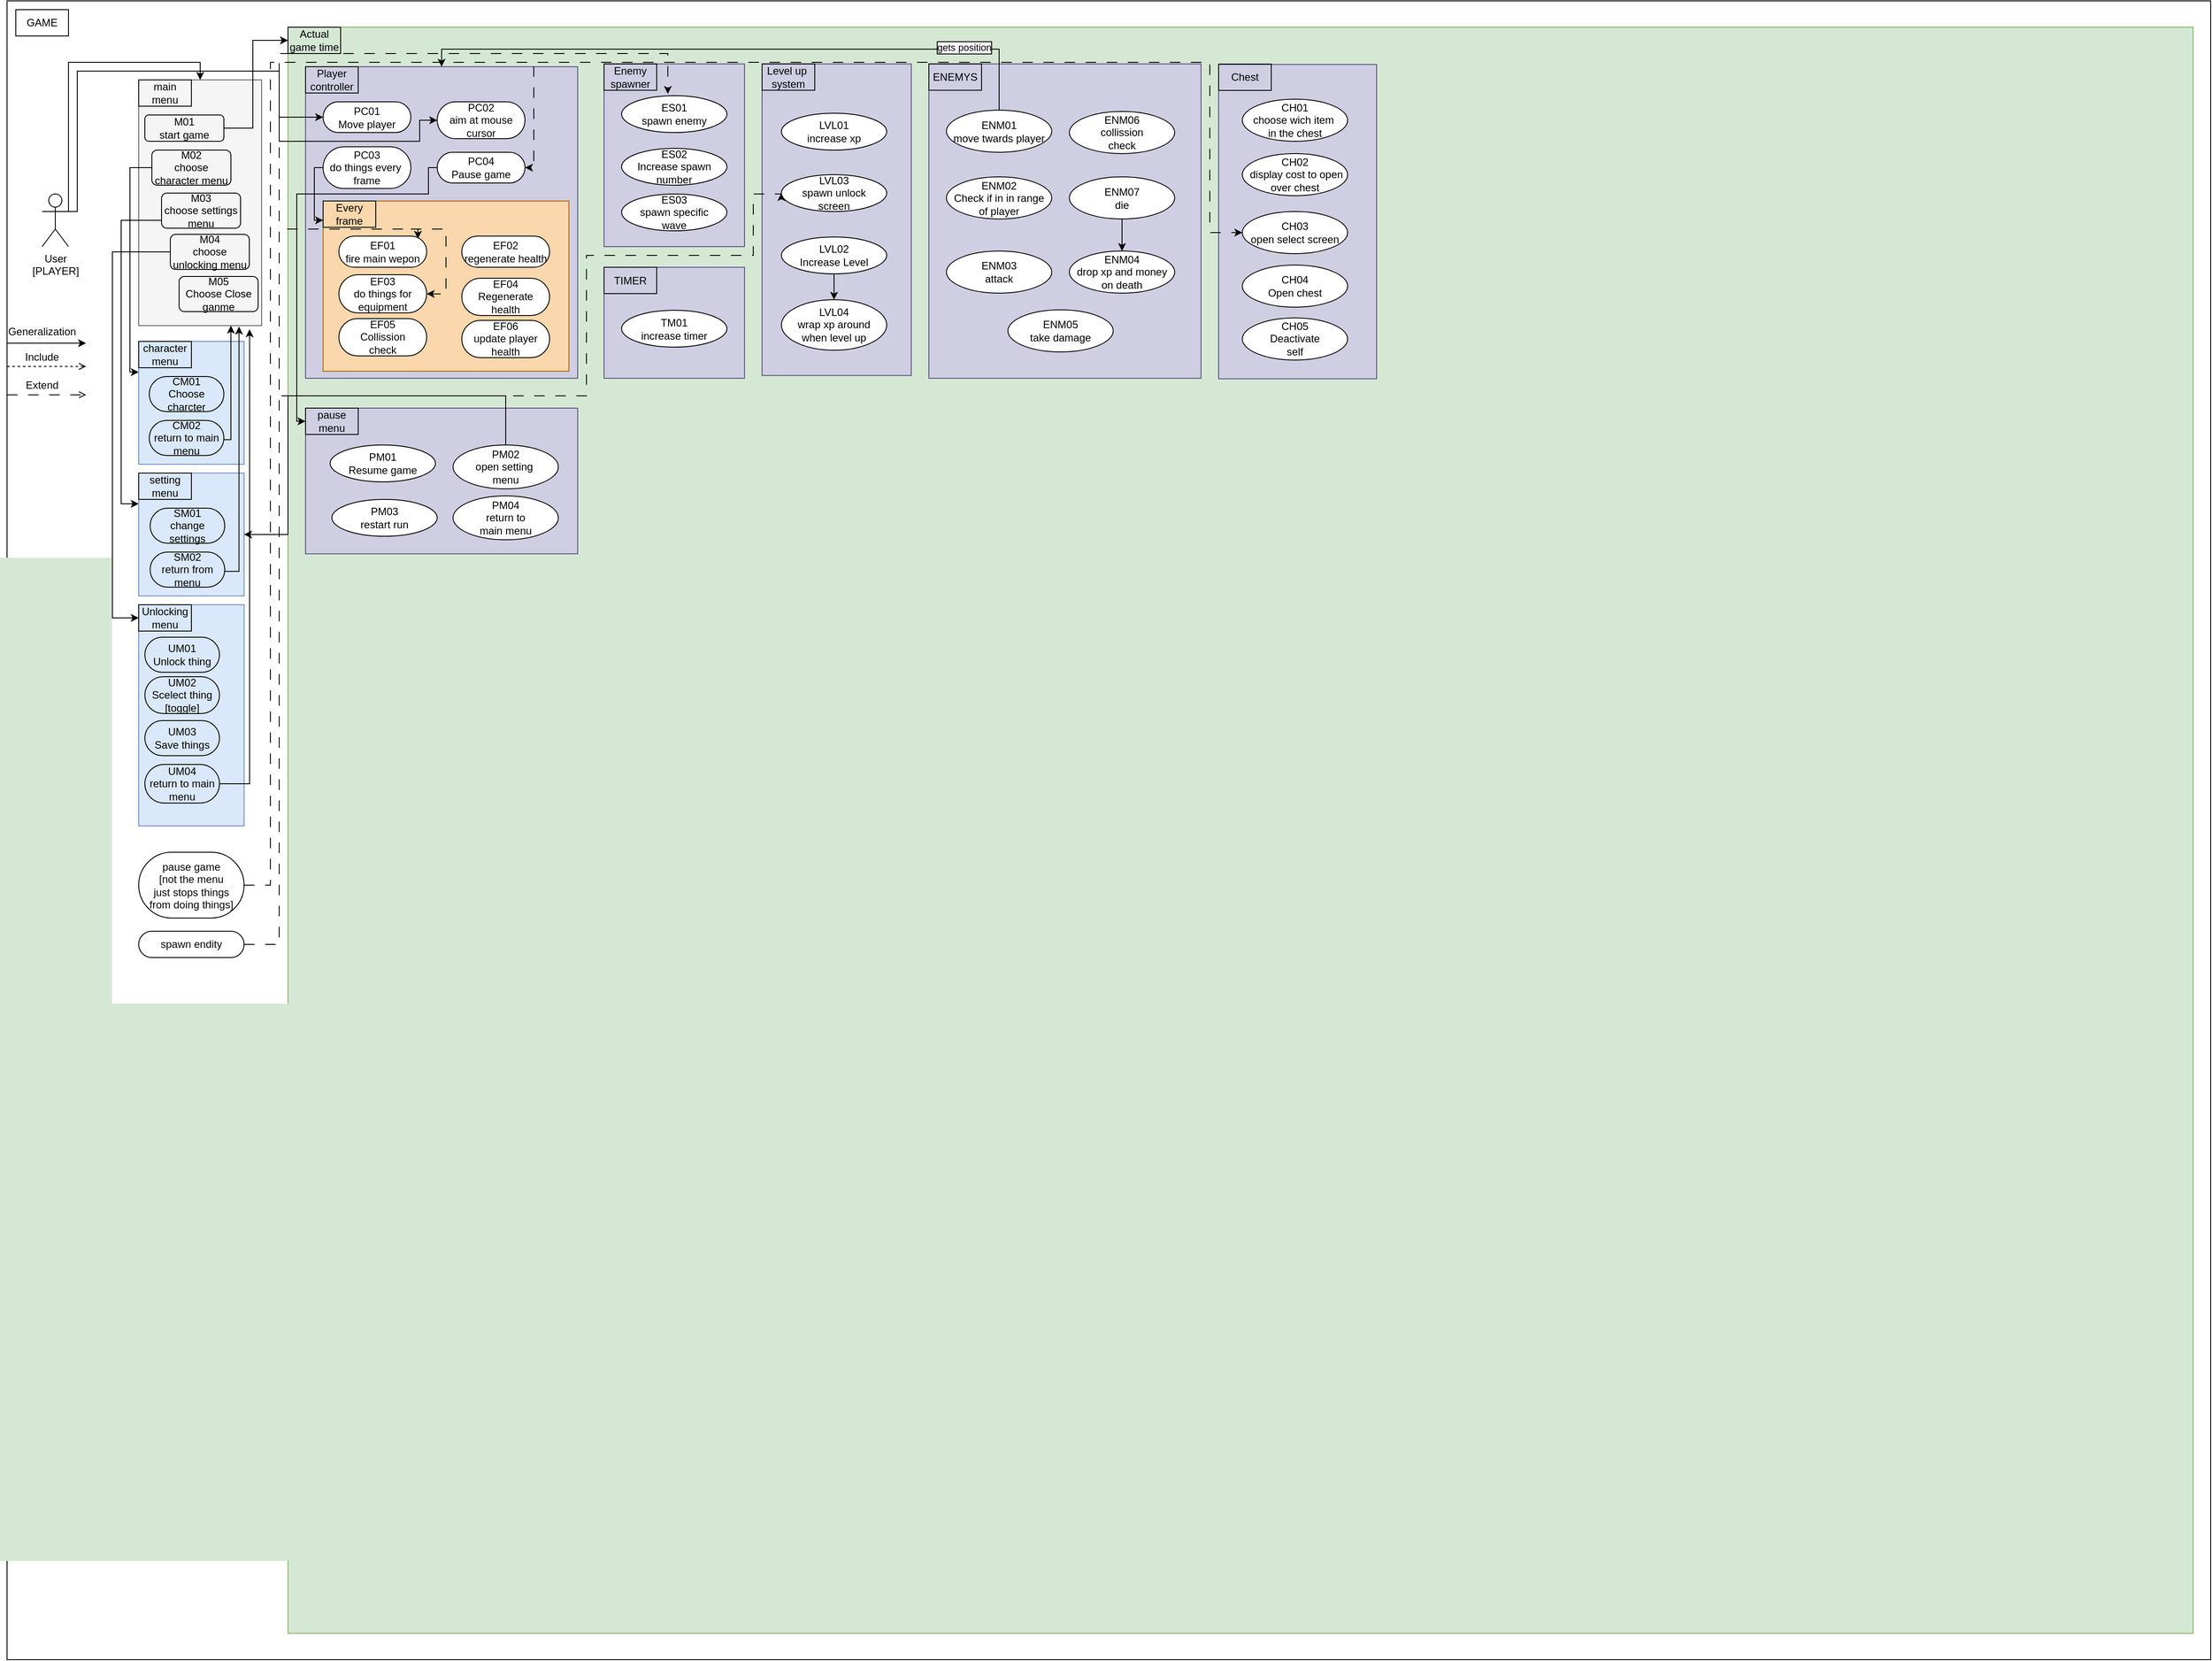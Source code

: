 <mxfile version="20.8.16" type="device"><diagram name="Page-1" id="GwlXsIh3hs98SMKbAgWY"><mxGraphModel dx="1247" dy="727" grid="1" gridSize="10" guides="1" tooltips="1" connect="1" arrows="1" fold="1" page="1" pageScale="1" pageWidth="850" pageHeight="1100" math="0" shadow="0"><root><mxCell id="0"/><mxCell id="1" parent="0"/><mxCell id="DsSFPHIKgRVyUwxGFitv-7" value="" style="rounded=0;whiteSpace=wrap;html=1;" parent="1" vertex="1"><mxGeometry x="20" y="10" width="2510" height="1890" as="geometry"/></mxCell><mxCell id="IYoSoowzvRIeeoeQHEjg-9" style="edgeStyle=orthogonalEdgeStyle;rounded=0;orthogonalLoop=1;jettySize=auto;html=1;exitX=1;exitY=0.333;exitDx=0;exitDy=0;exitPerimeter=0;" parent="1" source="IYoSoowzvRIeeoeQHEjg-1" target="IYoSoowzvRIeeoeQHEjg-6" edge="1"><mxGeometry relative="1" as="geometry"><Array as="points"><mxPoint x="90" y="80"/></Array></mxGeometry></mxCell><mxCell id="IYoSoowzvRIeeoeQHEjg-1" value="User&lt;br&gt;[PLAYER]" style="shape=umlActor;verticalLabelPosition=bottom;verticalAlign=top;html=1;outlineConnect=0;" parent="1" vertex="1"><mxGeometry x="60" y="230" width="30" height="60" as="geometry"/></mxCell><mxCell id="IYoSoowzvRIeeoeQHEjg-5" value="GAME" style="text;html=1;strokeColor=default;fillColor=none;align=center;verticalAlign=middle;whiteSpace=wrap;rounded=0;movable=0;resizable=0;rotatable=0;deletable=0;editable=0;connectable=0;" parent="1" vertex="1"><mxGeometry x="30" y="20" width="60" height="30" as="geometry"/></mxCell><mxCell id="IYoSoowzvRIeeoeQHEjg-6" value="" style="rounded=0;whiteSpace=wrap;html=1;strokeColor=#666666;fillColor=#f5f5f5;fontColor=#333333;" parent="1" vertex="1"><mxGeometry x="170" y="100" width="140" height="280" as="geometry"/></mxCell><mxCell id="IYoSoowzvRIeeoeQHEjg-8" value="main menu" style="text;html=1;strokeColor=default;fillColor=none;align=center;verticalAlign=middle;whiteSpace=wrap;rounded=0;" parent="1" vertex="1"><mxGeometry x="170" y="100" width="60" height="30" as="geometry"/></mxCell><mxCell id="IYoSoowzvRIeeoeQHEjg-40" style="edgeStyle=orthogonalEdgeStyle;rounded=0;orthogonalLoop=1;jettySize=auto;html=1;exitX=1;exitY=0.5;exitDx=0;exitDy=0;entryX=0;entryY=0.5;entryDx=0;entryDy=0;" parent="1" source="IYoSoowzvRIeeoeQHEjg-10" target="IYoSoowzvRIeeoeQHEjg-39" edge="1"><mxGeometry relative="1" as="geometry"><Array as="points"><mxPoint x="300" y="155"/><mxPoint x="300" y="55"/></Array></mxGeometry></mxCell><mxCell id="IYoSoowzvRIeeoeQHEjg-10" value="M01&lt;br&gt;start game" style="rounded=1;whiteSpace=wrap;html=1;strokeColor=default;fillColor=none;perimeter=orthogonalPerimeter;" parent="1" vertex="1"><mxGeometry x="177" y="140" width="90" height="30" as="geometry"/></mxCell><mxCell id="IYoSoowzvRIeeoeQHEjg-26" style="edgeStyle=orthogonalEdgeStyle;rounded=0;orthogonalLoop=1;jettySize=auto;html=1;exitX=0;exitY=0.5;exitDx=0;exitDy=0;entryX=0;entryY=0.25;entryDx=0;entryDy=0;" parent="1" source="IYoSoowzvRIeeoeQHEjg-11" target="IYoSoowzvRIeeoeQHEjg-15" edge="1"><mxGeometry relative="1" as="geometry"><Array as="points"><mxPoint x="160" y="200"/><mxPoint x="160" y="433"/></Array></mxGeometry></mxCell><mxCell id="IYoSoowzvRIeeoeQHEjg-11" value="M02&lt;br&gt;choose character menu" style="rounded=1;whiteSpace=wrap;html=1;strokeColor=default;fillColor=none;" parent="1" vertex="1"><mxGeometry x="185" y="180" width="90" height="40" as="geometry"/></mxCell><mxCell id="IYoSoowzvRIeeoeQHEjg-27" style="edgeStyle=orthogonalEdgeStyle;rounded=0;orthogonalLoop=1;jettySize=auto;html=1;exitX=0;exitY=0.5;exitDx=0;exitDy=0;entryX=0;entryY=0.25;entryDx=0;entryDy=0;" parent="1" source="IYoSoowzvRIeeoeQHEjg-12" target="IYoSoowzvRIeeoeQHEjg-21" edge="1"><mxGeometry relative="1" as="geometry"><Array as="points"><mxPoint x="196" y="260"/><mxPoint x="150" y="260"/><mxPoint x="150" y="583"/></Array></mxGeometry></mxCell><mxCell id="IYoSoowzvRIeeoeQHEjg-12" value="M03&lt;br&gt;choose settings menu" style="rounded=1;whiteSpace=wrap;html=1;strokeColor=default;fillColor=none;" parent="1" vertex="1"><mxGeometry x="196" y="229" width="90" height="40" as="geometry"/></mxCell><mxCell id="IYoSoowzvRIeeoeQHEjg-36" style="edgeStyle=orthogonalEdgeStyle;rounded=0;orthogonalLoop=1;jettySize=auto;html=1;exitX=0;exitY=0.5;exitDx=0;exitDy=0;entryX=0;entryY=0.5;entryDx=0;entryDy=0;" parent="1" source="IYoSoowzvRIeeoeQHEjg-13" target="IYoSoowzvRIeeoeQHEjg-29" edge="1"><mxGeometry relative="1" as="geometry"><Array as="points"><mxPoint x="140" y="296"/><mxPoint x="140" y="713"/></Array></mxGeometry></mxCell><mxCell id="IYoSoowzvRIeeoeQHEjg-13" value="M04&lt;br&gt;choose unlocking menu" style="rounded=1;whiteSpace=wrap;html=1;strokeColor=default;fillColor=none;" parent="1" vertex="1"><mxGeometry x="206" y="276" width="90" height="40" as="geometry"/></mxCell><mxCell id="IYoSoowzvRIeeoeQHEjg-15" value="" style="rounded=0;whiteSpace=wrap;html=1;strokeColor=#6c8ebf;fillColor=#dae8fc;" parent="1" vertex="1"><mxGeometry x="170" y="398" width="120" height="140" as="geometry"/></mxCell><mxCell id="IYoSoowzvRIeeoeQHEjg-16" value="character&lt;br&gt;menu" style="text;html=1;strokeColor=default;fillColor=none;align=center;verticalAlign=middle;whiteSpace=wrap;rounded=0;" parent="1" vertex="1"><mxGeometry x="170" y="398" width="60" height="30" as="geometry"/></mxCell><mxCell id="IYoSoowzvRIeeoeQHEjg-18" value="CM01&lt;br&gt;Choose charcter" style="rounded=1;whiteSpace=wrap;html=1;strokeColor=default;fillColor=none;arcSize=50;" parent="1" vertex="1"><mxGeometry x="182" y="438" width="85" height="40" as="geometry"/></mxCell><mxCell id="IYoSoowzvRIeeoeQHEjg-20" style="edgeStyle=orthogonalEdgeStyle;rounded=0;orthogonalLoop=1;jettySize=auto;html=1;exitX=1;exitY=0.5;exitDx=0;exitDy=0;entryX=0.75;entryY=1;entryDx=0;entryDy=0;" parent="1" source="IYoSoowzvRIeeoeQHEjg-19" target="IYoSoowzvRIeeoeQHEjg-6" edge="1"><mxGeometry relative="1" as="geometry"><Array as="points"><mxPoint x="267" y="510"/><mxPoint x="275" y="510"/></Array></mxGeometry></mxCell><mxCell id="IYoSoowzvRIeeoeQHEjg-19" value="CM02&lt;br&gt;return to main menu" style="rounded=1;whiteSpace=wrap;html=1;strokeColor=default;fillColor=none;arcSize=50;" parent="1" vertex="1"><mxGeometry x="182" y="488" width="85" height="40" as="geometry"/></mxCell><mxCell id="IYoSoowzvRIeeoeQHEjg-21" value="" style="rounded=0;whiteSpace=wrap;html=1;strokeColor=#6c8ebf;fillColor=#dae8fc;" parent="1" vertex="1"><mxGeometry x="170" y="548" width="120" height="140" as="geometry"/></mxCell><mxCell id="IYoSoowzvRIeeoeQHEjg-22" value="setting menu" style="text;html=1;strokeColor=default;fillColor=none;align=center;verticalAlign=middle;whiteSpace=wrap;rounded=0;" parent="1" vertex="1"><mxGeometry x="170" y="548" width="60" height="30" as="geometry"/></mxCell><mxCell id="IYoSoowzvRIeeoeQHEjg-23" value="SM01&lt;br&gt;change settings" style="rounded=1;whiteSpace=wrap;html=1;strokeColor=default;fillColor=none;arcSize=50;" parent="1" vertex="1"><mxGeometry x="183" y="588" width="85" height="40" as="geometry"/></mxCell><mxCell id="IYoSoowzvRIeeoeQHEjg-25" style="edgeStyle=orthogonalEdgeStyle;rounded=0;orthogonalLoop=1;jettySize=auto;html=1;exitX=1;exitY=0.5;exitDx=0;exitDy=0;entryX=0.816;entryY=1.004;entryDx=0;entryDy=0;entryPerimeter=0;" parent="1" source="IYoSoowzvRIeeoeQHEjg-24" target="IYoSoowzvRIeeoeQHEjg-6" edge="1"><mxGeometry relative="1" as="geometry"><Array as="points"><mxPoint x="268" y="660"/><mxPoint x="284" y="660"/></Array></mxGeometry></mxCell><mxCell id="IYoSoowzvRIeeoeQHEjg-24" value="SM02&lt;br&gt;return from menu" style="rounded=1;whiteSpace=wrap;html=1;strokeColor=default;fillColor=none;arcSize=50;" parent="1" vertex="1"><mxGeometry x="183" y="638" width="85" height="40" as="geometry"/></mxCell><mxCell id="IYoSoowzvRIeeoeQHEjg-28" value="" style="rounded=0;whiteSpace=wrap;html=1;strokeColor=#6c8ebf;fillColor=#dae8fc;" parent="1" vertex="1"><mxGeometry x="170" y="698" width="120" height="252" as="geometry"/></mxCell><mxCell id="IYoSoowzvRIeeoeQHEjg-29" value="Unlocking menu" style="text;html=1;strokeColor=default;fillColor=none;align=center;verticalAlign=middle;whiteSpace=wrap;rounded=0;" parent="1" vertex="1"><mxGeometry x="170" y="698" width="60" height="30" as="geometry"/></mxCell><mxCell id="IYoSoowzvRIeeoeQHEjg-30" value="M05&lt;br&gt;Choose Close ganme" style="rounded=1;whiteSpace=wrap;html=1;strokeColor=default;fillColor=none;" parent="1" vertex="1"><mxGeometry x="216" y="324" width="90" height="40" as="geometry"/></mxCell><mxCell id="IYoSoowzvRIeeoeQHEjg-31" value="UM01&lt;br&gt;Unlock thing" style="rounded=1;whiteSpace=wrap;html=1;strokeColor=default;fillColor=none;arcSize=50;" parent="1" vertex="1"><mxGeometry x="177" y="735" width="85" height="40" as="geometry"/></mxCell><mxCell id="IYoSoowzvRIeeoeQHEjg-32" value="UM02&lt;br&gt;Scelect thing&lt;br&gt;[toggle]" style="rounded=1;whiteSpace=wrap;html=1;strokeColor=default;fillColor=none;arcSize=50;" parent="1" vertex="1"><mxGeometry x="177" y="780" width="85" height="42" as="geometry"/></mxCell><mxCell id="IYoSoowzvRIeeoeQHEjg-34" value="UM03&lt;br&gt;Save things" style="rounded=1;whiteSpace=wrap;html=1;strokeColor=default;fillColor=none;arcSize=50;" parent="1" vertex="1"><mxGeometry x="177" y="830" width="85" height="40" as="geometry"/></mxCell><mxCell id="IYoSoowzvRIeeoeQHEjg-37" style="edgeStyle=orthogonalEdgeStyle;rounded=0;orthogonalLoop=1;jettySize=auto;html=1;exitX=1;exitY=0.5;exitDx=0;exitDy=0;entryX=0.902;entryY=1.015;entryDx=0;entryDy=0;entryPerimeter=0;" parent="1" source="IYoSoowzvRIeeoeQHEjg-35" target="IYoSoowzvRIeeoeQHEjg-6" edge="1"><mxGeometry relative="1" as="geometry"/></mxCell><mxCell id="IYoSoowzvRIeeoeQHEjg-35" value="UM04&lt;br&gt;return to main&lt;br&gt;menu" style="rounded=1;whiteSpace=wrap;html=1;strokeColor=default;fillColor=none;arcSize=50;" parent="1" vertex="1"><mxGeometry x="177" y="880" width="85" height="44" as="geometry"/></mxCell><mxCell id="IYoSoowzvRIeeoeQHEjg-38" value="" style="rounded=0;whiteSpace=wrap;html=1;fillColor=#d5e8d4;strokeColor=#82b366;movable=0;resizable=0;rotatable=0;deletable=0;editable=0;connectable=0;" parent="1" vertex="1"><mxGeometry x="340" y="40" width="2170" height="1830" as="geometry"/></mxCell><mxCell id="IYoSoowzvRIeeoeQHEjg-39" value="Actual game time" style="text;html=1;strokeColor=default;fillColor=none;align=center;verticalAlign=middle;whiteSpace=wrap;rounded=0;movable=0;resizable=0;rotatable=0;deletable=0;editable=0;connectable=0;" parent="1" vertex="1"><mxGeometry x="340" y="40" width="60" height="30" as="geometry"/></mxCell><mxCell id="IYoSoowzvRIeeoeQHEjg-44" value="" style="rounded=0;whiteSpace=wrap;html=1;fillColor=#d0cee2;strokeColor=#56517e;" parent="1" vertex="1"><mxGeometry x="360" y="85" width="310" height="355" as="geometry"/></mxCell><mxCell id="IYoSoowzvRIeeoeQHEjg-45" value="Player controller" style="text;html=1;strokeColor=default;fillColor=none;align=center;verticalAlign=middle;whiteSpace=wrap;rounded=0;movable=1;resizable=1;rotatable=1;deletable=1;editable=1;connectable=1;" parent="1" vertex="1"><mxGeometry x="360" y="85" width="60" height="30" as="geometry"/></mxCell><mxCell id="IYoSoowzvRIeeoeQHEjg-46" value="PC01&lt;br&gt;Move player" style="rounded=1;whiteSpace=wrap;html=1;fontColor=#050505;arcSize=50;" parent="1" vertex="1"><mxGeometry x="380" y="125" width="100" height="35" as="geometry"/></mxCell><mxCell id="IYoSoowzvRIeeoeQHEjg-47" value="PC02&lt;br&gt;aim at mouse cursor" style="rounded=1;whiteSpace=wrap;html=1;fontColor=#050505;arcSize=50;" parent="1" vertex="1"><mxGeometry x="510" y="125" width="100" height="42" as="geometry"/></mxCell><mxCell id="IYoSoowzvRIeeoeQHEjg-48" style="edgeStyle=orthogonalEdgeStyle;rounded=0;orthogonalLoop=1;jettySize=auto;html=1;exitX=1;exitY=0.333;exitDx=0;exitDy=0;exitPerimeter=0;fontColor=#050505;entryX=0;entryY=0.5;entryDx=0;entryDy=0;" parent="1" source="IYoSoowzvRIeeoeQHEjg-1" target="IYoSoowzvRIeeoeQHEjg-46" edge="1"><mxGeometry relative="1" as="geometry"><mxPoint x="360" y="90" as="targetPoint"/><Array as="points"><mxPoint x="100" y="250"/><mxPoint x="100" y="90"/><mxPoint x="330" y="90"/><mxPoint x="330" y="142"/></Array></mxGeometry></mxCell><mxCell id="IYoSoowzvRIeeoeQHEjg-52" style="edgeStyle=orthogonalEdgeStyle;rounded=0;orthogonalLoop=1;jettySize=auto;html=1;entryX=0;entryY=0.75;entryDx=0;entryDy=0;fontColor=#050505;" parent="1" source="IYoSoowzvRIeeoeQHEjg-49" target="IYoSoowzvRIeeoeQHEjg-51" edge="1"><mxGeometry relative="1" as="geometry"><Array as="points"><mxPoint x="370" y="200"/><mxPoint x="370" y="260"/><mxPoint x="380" y="260"/></Array></mxGeometry></mxCell><mxCell id="IYoSoowzvRIeeoeQHEjg-49" value="PC03&lt;br&gt;do things every&amp;nbsp;&lt;br&gt;frame" style="rounded=1;whiteSpace=wrap;html=1;fontColor=#050505;arcSize=50;" parent="1" vertex="1"><mxGeometry x="380" y="176.25" width="100" height="47.5" as="geometry"/></mxCell><mxCell id="IYoSoowzvRIeeoeQHEjg-50" value="" style="rounded=0;whiteSpace=wrap;html=1;fillColor=#fad7ac;strokeColor=#b46504;" parent="1" vertex="1"><mxGeometry x="380" y="238" width="280" height="194" as="geometry"/></mxCell><mxCell id="IYoSoowzvRIeeoeQHEjg-51" value="Every frame" style="text;html=1;strokeColor=default;fillColor=none;align=center;verticalAlign=middle;whiteSpace=wrap;rounded=0;movable=1;resizable=1;rotatable=1;deletable=1;editable=1;connectable=1;" parent="1" vertex="1"><mxGeometry x="380" y="238" width="60" height="30" as="geometry"/></mxCell><mxCell id="IYoSoowzvRIeeoeQHEjg-53" value="EF01&lt;br&gt;fire main wepon" style="rounded=1;whiteSpace=wrap;html=1;fontColor=#050505;arcSize=50;" parent="1" vertex="1"><mxGeometry x="398" y="278" width="100" height="35.5" as="geometry"/></mxCell><mxCell id="IYoSoowzvRIeeoeQHEjg-54" value="EF02&lt;br&gt;regenerate health" style="rounded=1;whiteSpace=wrap;html=1;fontColor=#050505;arcSize=50;" parent="1" vertex="1"><mxGeometry x="538" y="278" width="100" height="35.5" as="geometry"/></mxCell><mxCell id="IYoSoowzvRIeeoeQHEjg-55" value="EF03&lt;br&gt;do things for equipment" style="rounded=1;whiteSpace=wrap;html=1;fontColor=#050505;arcSize=50;" parent="1" vertex="1"><mxGeometry x="398" y="322" width="100" height="43.5" as="geometry"/></mxCell><mxCell id="IYoSoowzvRIeeoeQHEjg-57" value="EF04&lt;br&gt;Regenerate health" style="rounded=1;whiteSpace=wrap;html=1;fontColor=#050505;arcSize=50;" parent="1" vertex="1"><mxGeometry x="538" y="326" width="100" height="42.5" as="geometry"/></mxCell><mxCell id="IYoSoowzvRIeeoeQHEjg-60" value="" style="endArrow=classic;html=1;rounded=0;fontColor=#050505;entryX=0;entryY=0.5;entryDx=0;entryDy=0;" parent="1" target="IYoSoowzvRIeeoeQHEjg-47" edge="1"><mxGeometry width="50" height="50" relative="1" as="geometry"><mxPoint x="330" y="140" as="sourcePoint"/><mxPoint x="390" y="140" as="targetPoint"/><Array as="points"><mxPoint x="330" y="170"/><mxPoint x="490" y="170"/><mxPoint x="490" y="146"/></Array></mxGeometry></mxCell><mxCell id="IYoSoowzvRIeeoeQHEjg-61" value="EF05&lt;br&gt;Collission&lt;br&gt;check" style="rounded=1;whiteSpace=wrap;html=1;fontColor=#050505;arcSize=50;" parent="1" vertex="1"><mxGeometry x="398" y="372" width="100" height="42.5" as="geometry"/></mxCell><mxCell id="IYoSoowzvRIeeoeQHEjg-62" value="EF06&lt;br&gt;update player&lt;br&gt;health" style="rounded=1;whiteSpace=wrap;html=1;fontColor=#050505;arcSize=50;" parent="1" vertex="1"><mxGeometry x="538" y="374" width="100" height="42.5" as="geometry"/></mxCell><mxCell id="IYoSoowzvRIeeoeQHEjg-64" value="" style="rounded=0;whiteSpace=wrap;html=1;fillColor=#d0cee2;strokeColor=#56517e;" parent="1" vertex="1"><mxGeometry x="700" y="81.83" width="160" height="208.17" as="geometry"/></mxCell><mxCell id="IYoSoowzvRIeeoeQHEjg-65" value="Enemy&lt;br&gt;spawner" style="text;html=1;strokeColor=default;fillColor=none;align=center;verticalAlign=middle;whiteSpace=wrap;rounded=0;movable=1;resizable=1;rotatable=1;deletable=1;editable=1;connectable=1;" parent="1" vertex="1"><mxGeometry x="700" y="81.83" width="60" height="30" as="geometry"/></mxCell><mxCell id="IYoSoowzvRIeeoeQHEjg-68" value="" style="rounded=0;whiteSpace=wrap;html=1;fillColor=#d0cee2;strokeColor=#56517e;" parent="1" vertex="1"><mxGeometry x="880" y="81.83" width="170" height="355" as="geometry"/></mxCell><mxCell id="IYoSoowzvRIeeoeQHEjg-69" value="Level up&amp;nbsp;&lt;br&gt;system" style="text;html=1;strokeColor=default;fillColor=none;align=center;verticalAlign=middle;whiteSpace=wrap;rounded=0;movable=1;resizable=1;rotatable=1;deletable=1;editable=1;connectable=1;" parent="1" vertex="1"><mxGeometry x="880" y="81.83" width="60" height="30" as="geometry"/></mxCell><mxCell id="IYoSoowzvRIeeoeQHEjg-70" value="" style="rounded=0;whiteSpace=wrap;html=1;fillColor=#d0cee2;strokeColor=#56517e;" parent="1" vertex="1"><mxGeometry x="360" y="474" width="310" height="166" as="geometry"/></mxCell><mxCell id="IYoSoowzvRIeeoeQHEjg-71" value="pause menu" style="text;html=1;strokeColor=default;fillColor=none;align=center;verticalAlign=middle;whiteSpace=wrap;rounded=0;movable=1;resizable=1;rotatable=1;deletable=1;editable=1;connectable=1;shadow=0;" parent="1" vertex="1"><mxGeometry x="360" y="474" width="60" height="30" as="geometry"/></mxCell><mxCell id="IYoSoowzvRIeeoeQHEjg-90" style="edgeStyle=orthogonalEdgeStyle;rounded=0;orthogonalLoop=1;jettySize=auto;html=1;entryX=0;entryY=0.5;entryDx=0;entryDy=0;strokeWidth=1;fontColor=#050505;startArrow=none;startFill=0;endArrow=classic;endFill=1;targetPerimeterSpacing=90;" parent="1" source="IYoSoowzvRIeeoeQHEjg-72" target="IYoSoowzvRIeeoeQHEjg-71" edge="1"><mxGeometry relative="1" as="geometry"><Array as="points"><mxPoint x="500" y="200"/><mxPoint x="500" y="230"/><mxPoint x="350" y="230"/><mxPoint x="350" y="489"/></Array></mxGeometry></mxCell><mxCell id="IYoSoowzvRIeeoeQHEjg-72" value="PC04&lt;br&gt;Pause game" style="rounded=1;whiteSpace=wrap;html=1;fontColor=#050505;arcSize=50;" parent="1" vertex="1"><mxGeometry x="510" y="182.5" width="100" height="35" as="geometry"/></mxCell><mxCell id="IYoSoowzvRIeeoeQHEjg-89" style="edgeStyle=orthogonalEdgeStyle;rounded=0;orthogonalLoop=1;jettySize=auto;html=1;exitX=1;exitY=0.5;exitDx=0;exitDy=0;entryX=1;entryY=0.5;entryDx=0;entryDy=0;dashed=1;dashPattern=12 12;strokeWidth=1;fontColor=#050505;startArrow=none;startFill=0;endArrow=classic;endFill=1;targetPerimeterSpacing=90;" parent="1" source="IYoSoowzvRIeeoeQHEjg-73" target="IYoSoowzvRIeeoeQHEjg-72" edge="1"><mxGeometry relative="1" as="geometry"><Array as="points"><mxPoint x="320" y="1017"/><mxPoint x="320" y="80"/><mxPoint x="620" y="80"/><mxPoint x="620" y="200"/></Array></mxGeometry></mxCell><mxCell id="zsx4kGsG6IaE4X5X9OVl-20" style="edgeStyle=orthogonalEdgeStyle;rounded=0;orthogonalLoop=1;jettySize=auto;html=1;entryX=0;entryY=0.5;entryDx=0;entryDy=0;dashed=1;dashPattern=12 12;exitX=1;exitY=0.5;exitDx=0;exitDy=0;" edge="1" parent="1" source="IYoSoowzvRIeeoeQHEjg-73" target="zsx4kGsG6IaE4X5X9OVl-19"><mxGeometry relative="1" as="geometry"><Array as="points"><mxPoint x="320" y="1018"/><mxPoint x="320" y="460"/><mxPoint x="680" y="460"/><mxPoint x="680" y="300"/><mxPoint x="870" y="300"/><mxPoint x="870" y="230"/><mxPoint x="902" y="230"/></Array></mxGeometry></mxCell><mxCell id="IYoSoowzvRIeeoeQHEjg-73" value="pause game&lt;br&gt;[not the menu &lt;br&gt;just stops things&lt;br&gt;from doing things]" style="rounded=1;whiteSpace=wrap;html=1;fontColor=#050505;arcSize=50;" parent="1" vertex="1"><mxGeometry x="170" y="980" width="120" height="75" as="geometry"/></mxCell><mxCell id="IYoSoowzvRIeeoeQHEjg-87" value="" style="edgeStyle=orthogonalEdgeStyle;rounded=0;orthogonalLoop=1;jettySize=auto;html=1;dashed=1;dashPattern=12 12;strokeWidth=1;fontColor=#050505;startArrow=none;startFill=0;endArrow=classic;endFill=1;targetPerimeterSpacing=90;entryX=0.9;entryY=0.085;entryDx=0;entryDy=0;entryPerimeter=0;" parent="1" source="IYoSoowzvRIeeoeQHEjg-74" target="IYoSoowzvRIeeoeQHEjg-53" edge="1"><mxGeometry relative="1" as="geometry"><Array as="points"><mxPoint x="330" y="1085"/><mxPoint x="330" y="270"/><mxPoint x="488" y="270"/></Array></mxGeometry></mxCell><mxCell id="zsx4kGsG6IaE4X5X9OVl-13" style="edgeStyle=orthogonalEdgeStyle;rounded=0;orthogonalLoop=1;jettySize=auto;html=1;dashed=1;dashPattern=12 12;entryX=0.439;entryY=-0.047;entryDx=0;entryDy=0;entryPerimeter=0;" edge="1" parent="1" source="IYoSoowzvRIeeoeQHEjg-74" target="zsx4kGsG6IaE4X5X9OVl-12"><mxGeometry relative="1" as="geometry"><mxPoint x="770" y="116" as="targetPoint"/><Array as="points"><mxPoint x="330" y="1085"/><mxPoint x="330" y="70"/><mxPoint x="773" y="70"/></Array></mxGeometry></mxCell><mxCell id="IYoSoowzvRIeeoeQHEjg-74" value="spawn endity" style="rounded=1;whiteSpace=wrap;html=1;fontColor=#050505;arcSize=50;" parent="1" vertex="1"><mxGeometry x="170" y="1070" width="120" height="30" as="geometry"/></mxCell><mxCell id="IYoSoowzvRIeeoeQHEjg-79" value="" style="endArrow=classic;html=1;rounded=0;fontColor=#050505;" parent="1" edge="1"><mxGeometry width="50" height="50" relative="1" as="geometry"><mxPoint x="20" y="400" as="sourcePoint"/><mxPoint x="110" y="400" as="targetPoint"/></mxGeometry></mxCell><mxCell id="IYoSoowzvRIeeoeQHEjg-80" value="Generalization" style="text;html=1;strokeColor=none;fillColor=none;align=center;verticalAlign=middle;whiteSpace=wrap;rounded=0;fontColor=#050505;" parent="1" vertex="1"><mxGeometry x="30" y="376" width="60" height="22" as="geometry"/></mxCell><mxCell id="IYoSoowzvRIeeoeQHEjg-83" value="" style="endArrow=open;html=1;rounded=0;fontColor=#050505;targetPerimeterSpacing=90;strokeWidth=1;endFill=0;edgeStyle=orthogonalEdgeStyle;startArrow=none;startFill=0;dashed=1;" parent="1" edge="1"><mxGeometry width="50" height="50" relative="1" as="geometry"><mxPoint x="20" y="426.5" as="sourcePoint"/><mxPoint x="110" y="426.5" as="targetPoint"/></mxGeometry></mxCell><mxCell id="IYoSoowzvRIeeoeQHEjg-84" value="Include" style="text;html=1;strokeColor=none;fillColor=none;align=center;verticalAlign=middle;whiteSpace=wrap;rounded=0;fontColor=#050505;" parent="1" vertex="1"><mxGeometry x="30" y="404.5" width="60" height="22" as="geometry"/></mxCell><mxCell id="IYoSoowzvRIeeoeQHEjg-85" value="" style="endArrow=open;html=1;rounded=0;fontColor=#050505;targetPerimeterSpacing=90;strokeWidth=1;endFill=0;edgeStyle=orthogonalEdgeStyle;startArrow=none;startFill=0;dashed=1;dashPattern=12 12;" parent="1" edge="1"><mxGeometry width="50" height="50" relative="1" as="geometry"><mxPoint x="20" y="458.83" as="sourcePoint"/><mxPoint x="110" y="458.83" as="targetPoint"/></mxGeometry></mxCell><mxCell id="IYoSoowzvRIeeoeQHEjg-86" value="Extend" style="text;html=1;strokeColor=none;fillColor=none;align=center;verticalAlign=middle;whiteSpace=wrap;rounded=0;fontColor=#050505;" parent="1" vertex="1"><mxGeometry x="30" y="436.83" width="60" height="22" as="geometry"/></mxCell><mxCell id="IYoSoowzvRIeeoeQHEjg-88" value="" style="endArrow=classic;html=1;rounded=0;dashed=1;dashPattern=12 12;strokeWidth=1;fontColor=#050505;targetPerimeterSpacing=90;entryX=1;entryY=0.5;entryDx=0;entryDy=0;" parent="1" target="IYoSoowzvRIeeoeQHEjg-55" edge="1"><mxGeometry width="50" height="50" relative="1" as="geometry"><mxPoint x="480" y="270" as="sourcePoint"/><mxPoint x="620" y="300" as="targetPoint"/><Array as="points"><mxPoint x="520" y="270"/><mxPoint x="520" y="344"/></Array></mxGeometry></mxCell><mxCell id="zsx4kGsG6IaE4X5X9OVl-1" value="PM03&lt;br&gt;restart run" style="ellipse;whiteSpace=wrap;html=1;" vertex="1" parent="1"><mxGeometry x="390" y="578" width="120" height="42" as="geometry"/></mxCell><mxCell id="zsx4kGsG6IaE4X5X9OVl-3" style="edgeStyle=orthogonalEdgeStyle;rounded=0;orthogonalLoop=1;jettySize=auto;html=1;" edge="1" parent="1" source="zsx4kGsG6IaE4X5X9OVl-2" target="IYoSoowzvRIeeoeQHEjg-21"><mxGeometry relative="1" as="geometry"><Array as="points"><mxPoint x="588" y="460"/><mxPoint x="340" y="460"/><mxPoint x="340" y="618"/></Array></mxGeometry></mxCell><mxCell id="zsx4kGsG6IaE4X5X9OVl-2" value="PM02&lt;br&gt;open setting&amp;nbsp;&lt;br&gt;menu" style="ellipse;whiteSpace=wrap;html=1;" vertex="1" parent="1"><mxGeometry x="528" y="516" width="120" height="50" as="geometry"/></mxCell><mxCell id="zsx4kGsG6IaE4X5X9OVl-4" value="PM01&lt;br&gt;Resume game" style="ellipse;whiteSpace=wrap;html=1;" vertex="1" parent="1"><mxGeometry x="388" y="516" width="120" height="42" as="geometry"/></mxCell><mxCell id="zsx4kGsG6IaE4X5X9OVl-5" value="PM04&lt;br&gt;return to &lt;br&gt;main menu" style="ellipse;whiteSpace=wrap;html=1;" vertex="1" parent="1"><mxGeometry x="528" y="574" width="120" height="50" as="geometry"/></mxCell><mxCell id="zsx4kGsG6IaE4X5X9OVl-7" value="" style="rounded=0;whiteSpace=wrap;html=1;fillColor=#d0cee2;strokeColor=#56517e;" vertex="1" parent="1"><mxGeometry x="700" y="313.5" width="160" height="126.5" as="geometry"/></mxCell><mxCell id="zsx4kGsG6IaE4X5X9OVl-8" value="TIMER" style="text;html=1;strokeColor=default;fillColor=none;align=center;verticalAlign=middle;whiteSpace=wrap;rounded=0;movable=1;resizable=1;rotatable=1;deletable=1;editable=1;connectable=1;" vertex="1" parent="1"><mxGeometry x="700" y="313.5" width="60" height="30" as="geometry"/></mxCell><mxCell id="zsx4kGsG6IaE4X5X9OVl-9" value="TM01&lt;br&gt;increase timer" style="ellipse;whiteSpace=wrap;html=1;" vertex="1" parent="1"><mxGeometry x="720" y="362.5" width="120" height="42" as="geometry"/></mxCell><mxCell id="zsx4kGsG6IaE4X5X9OVl-12" value="ES01&lt;br&gt;spawn enemy" style="ellipse;whiteSpace=wrap;html=1;" vertex="1" parent="1"><mxGeometry x="720" y="118" width="120" height="42" as="geometry"/></mxCell><mxCell id="zsx4kGsG6IaE4X5X9OVl-14" value="ES02&lt;br&gt;Increase spawn&lt;br&gt;number" style="ellipse;whiteSpace=wrap;html=1;" vertex="1" parent="1"><mxGeometry x="720" y="178" width="120" height="42" as="geometry"/></mxCell><mxCell id="zsx4kGsG6IaE4X5X9OVl-15" value="ES03&lt;br&gt;spawn specific&lt;br&gt;wave" style="ellipse;whiteSpace=wrap;html=1;" vertex="1" parent="1"><mxGeometry x="720" y="230" width="120" height="42" as="geometry"/></mxCell><mxCell id="zsx4kGsG6IaE4X5X9OVl-17" value="LVL01&lt;br&gt;increase xp" style="ellipse;whiteSpace=wrap;html=1;" vertex="1" parent="1"><mxGeometry x="902" y="138" width="120" height="42" as="geometry"/></mxCell><mxCell id="zsx4kGsG6IaE4X5X9OVl-22" style="edgeStyle=orthogonalEdgeStyle;rounded=0;orthogonalLoop=1;jettySize=auto;html=1;exitX=0.5;exitY=1;exitDx=0;exitDy=0;entryX=0.5;entryY=0;entryDx=0;entryDy=0;" edge="1" parent="1" source="zsx4kGsG6IaE4X5X9OVl-18" target="zsx4kGsG6IaE4X5X9OVl-21"><mxGeometry relative="1" as="geometry"/></mxCell><mxCell id="zsx4kGsG6IaE4X5X9OVl-18" value="LVL02&lt;br&gt;Increase Level" style="ellipse;whiteSpace=wrap;html=1;" vertex="1" parent="1"><mxGeometry x="902" y="279" width="120" height="42" as="geometry"/></mxCell><mxCell id="zsx4kGsG6IaE4X5X9OVl-19" value="LVL03&lt;br&gt;spawn unlock &lt;br&gt;screen" style="ellipse;whiteSpace=wrap;html=1;" vertex="1" parent="1"><mxGeometry x="902" y="208" width="120" height="42" as="geometry"/></mxCell><mxCell id="zsx4kGsG6IaE4X5X9OVl-21" value="LVL04&lt;br&gt;wrap xp around&lt;br&gt;when level up" style="ellipse;whiteSpace=wrap;html=1;" vertex="1" parent="1"><mxGeometry x="902" y="350.5" width="120" height="57.5" as="geometry"/></mxCell><mxCell id="zsx4kGsG6IaE4X5X9OVl-23" value="" style="rounded=0;whiteSpace=wrap;html=1;fillColor=#d0cee2;strokeColor=#56517e;" vertex="1" parent="1"><mxGeometry x="1070" y="81.83" width="310" height="358.17" as="geometry"/></mxCell><mxCell id="zsx4kGsG6IaE4X5X9OVl-24" value="ENEMYS" style="text;html=1;strokeColor=default;fillColor=none;align=center;verticalAlign=middle;whiteSpace=wrap;rounded=0;movable=1;resizable=1;rotatable=1;deletable=1;editable=1;connectable=1;" vertex="1" parent="1"><mxGeometry x="1070" y="81.83" width="60" height="30" as="geometry"/></mxCell><mxCell id="zsx4kGsG6IaE4X5X9OVl-35" style="edgeStyle=orthogonalEdgeStyle;rounded=0;orthogonalLoop=1;jettySize=auto;html=1;entryX=0.5;entryY=0;entryDx=0;entryDy=0;" edge="1" parent="1" source="zsx4kGsG6IaE4X5X9OVl-25" target="IYoSoowzvRIeeoeQHEjg-44"><mxGeometry relative="1" as="geometry"><Array as="points"><mxPoint x="1150" y="65"/><mxPoint x="515" y="65"/></Array></mxGeometry></mxCell><mxCell id="zsx4kGsG6IaE4X5X9OVl-36" value="gets position" style="edgeLabel;html=1;align=center;verticalAlign=middle;resizable=0;points=[];labelBorderColor=default;" vertex="1" connectable="0" parent="zsx4kGsG6IaE4X5X9OVl-35"><mxGeometry x="-0.219" y="-2" relative="1" as="geometry"><mxPoint x="173" as="offset"/></mxGeometry></mxCell><mxCell id="zsx4kGsG6IaE4X5X9OVl-25" value="ENM01&lt;br&gt;move twards player" style="ellipse;whiteSpace=wrap;html=1;" vertex="1" parent="1"><mxGeometry x="1090" y="134.5" width="120" height="48" as="geometry"/></mxCell><mxCell id="zsx4kGsG6IaE4X5X9OVl-26" value="ENM02&lt;br&gt;Check if in in range&lt;br&gt;of player" style="ellipse;whiteSpace=wrap;html=1;" vertex="1" parent="1"><mxGeometry x="1090" y="210.5" width="120" height="48" as="geometry"/></mxCell><mxCell id="zsx4kGsG6IaE4X5X9OVl-27" value="ENM03&lt;br&gt;attack" style="ellipse;whiteSpace=wrap;html=1;" vertex="1" parent="1"><mxGeometry x="1090" y="295" width="120" height="48" as="geometry"/></mxCell><mxCell id="zsx4kGsG6IaE4X5X9OVl-28" value="ENM04&lt;br&gt;drop xp and money&lt;br&gt;on death" style="ellipse;whiteSpace=wrap;html=1;" vertex="1" parent="1"><mxGeometry x="1230" y="295" width="120" height="48" as="geometry"/></mxCell><mxCell id="zsx4kGsG6IaE4X5X9OVl-30" value="ENM05&lt;br&gt;take damage" style="ellipse;whiteSpace=wrap;html=1;" vertex="1" parent="1"><mxGeometry x="1160" y="362" width="120" height="48" as="geometry"/></mxCell><mxCell id="zsx4kGsG6IaE4X5X9OVl-31" value="ENM06&lt;br&gt;collission&lt;br&gt;check" style="ellipse;whiteSpace=wrap;html=1;" vertex="1" parent="1"><mxGeometry x="1230" y="136" width="120" height="48" as="geometry"/></mxCell><mxCell id="zsx4kGsG6IaE4X5X9OVl-34" style="edgeStyle=orthogonalEdgeStyle;rounded=0;orthogonalLoop=1;jettySize=auto;html=1;entryX=0.5;entryY=0;entryDx=0;entryDy=0;" edge="1" parent="1" source="zsx4kGsG6IaE4X5X9OVl-32" target="zsx4kGsG6IaE4X5X9OVl-28"><mxGeometry relative="1" as="geometry"/></mxCell><mxCell id="zsx4kGsG6IaE4X5X9OVl-32" value="ENM07&lt;br&gt;die" style="ellipse;whiteSpace=wrap;html=1;" vertex="1" parent="1"><mxGeometry x="1230" y="210.5" width="120" height="48" as="geometry"/></mxCell><mxCell id="zsx4kGsG6IaE4X5X9OVl-37" value="" style="rounded=0;whiteSpace=wrap;html=1;fillColor=#d0cee2;strokeColor=#56517e;" vertex="1" parent="1"><mxGeometry x="1400" y="82.42" width="180" height="358.17" as="geometry"/></mxCell><mxCell id="zsx4kGsG6IaE4X5X9OVl-38" value="Chest" style="text;html=1;strokeColor=default;fillColor=none;align=center;verticalAlign=middle;whiteSpace=wrap;rounded=0;movable=1;resizable=1;rotatable=1;deletable=1;editable=1;connectable=1;" vertex="1" parent="1"><mxGeometry x="1400" y="82" width="60" height="30" as="geometry"/></mxCell><mxCell id="zsx4kGsG6IaE4X5X9OVl-39" value="CH01&lt;br&gt;choose wich item&amp;nbsp;&lt;br&gt;in the chest" style="ellipse;whiteSpace=wrap;html=1;" vertex="1" parent="1"><mxGeometry x="1427" y="122" width="120" height="48" as="geometry"/></mxCell><mxCell id="zsx4kGsG6IaE4X5X9OVl-42" value="CH02&lt;br&gt;&amp;nbsp;display cost to open&lt;br&gt;over chest" style="ellipse;whiteSpace=wrap;html=1;" vertex="1" parent="1"><mxGeometry x="1427" y="184" width="120" height="48" as="geometry"/></mxCell><mxCell id="zsx4kGsG6IaE4X5X9OVl-43" value="CH03&lt;br&gt;open select screen" style="ellipse;whiteSpace=wrap;html=1;" vertex="1" parent="1"><mxGeometry x="1427" y="250" width="120" height="48" as="geometry"/></mxCell><mxCell id="zsx4kGsG6IaE4X5X9OVl-44" style="edgeStyle=orthogonalEdgeStyle;rounded=0;sketch=0;orthogonalLoop=1;jettySize=auto;html=1;exitX=1;exitY=0.5;exitDx=0;exitDy=0;entryX=0;entryY=0.5;entryDx=0;entryDy=0;dashed=1;dashPattern=12 12;" edge="1" parent="1" source="IYoSoowzvRIeeoeQHEjg-73" target="zsx4kGsG6IaE4X5X9OVl-43"><mxGeometry relative="1" as="geometry"><Array as="points"><mxPoint x="320" y="1018"/><mxPoint x="320" y="80"/><mxPoint x="1390" y="80"/><mxPoint x="1390" y="274"/></Array></mxGeometry></mxCell><mxCell id="zsx4kGsG6IaE4X5X9OVl-45" value="CH05&lt;br&gt;Deactivate&lt;br&gt;self" style="ellipse;whiteSpace=wrap;html=1;" vertex="1" parent="1"><mxGeometry x="1427" y="371.25" width="120" height="48" as="geometry"/></mxCell><mxCell id="zsx4kGsG6IaE4X5X9OVl-46" value="CH04&lt;br&gt;Open chest" style="ellipse;whiteSpace=wrap;html=1;" vertex="1" parent="1"><mxGeometry x="1427" y="311" width="120" height="48" as="geometry"/></mxCell></root></mxGraphModel></diagram></mxfile>